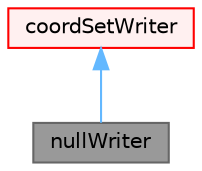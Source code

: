 digraph "nullWriter"
{
 // LATEX_PDF_SIZE
  bgcolor="transparent";
  edge [fontname=Helvetica,fontsize=10,labelfontname=Helvetica,labelfontsize=10];
  node [fontname=Helvetica,fontsize=10,shape=box,height=0.2,width=0.4];
  Node1 [id="Node000001",label="nullWriter",height=0.2,width=0.4,color="gray40", fillcolor="grey60", style="filled", fontcolor="black",tooltip="A coordSet(s) writer with suppressed output."];
  Node2 -> Node1 [id="edge1_Node000001_Node000002",dir="back",color="steelblue1",style="solid",tooltip=" "];
  Node2 [id="Node000002",label="coordSetWriter",height=0.2,width=0.4,color="red", fillcolor="#FFF0F0", style="filled",URL="$classFoam_1_1coordSetWriter.html",tooltip="Base class for writing coordSet(s) and tracks with fields."];
}
